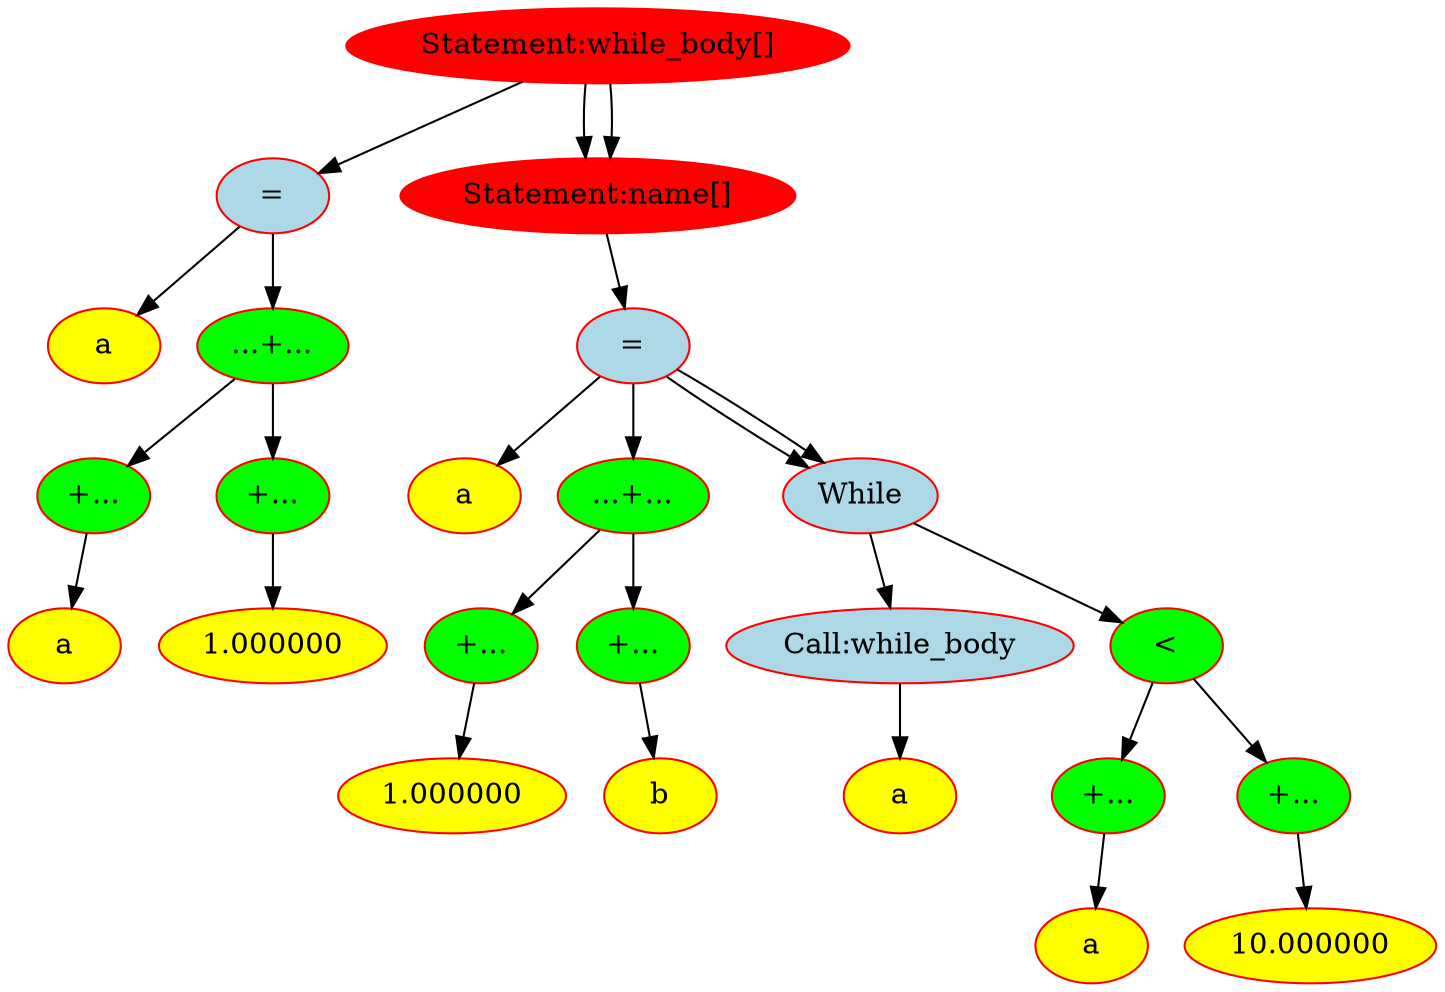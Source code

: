 digraph Dump{
node[color=red,fontsize=14, style=filled]
"0x55695e5ebf00" [label = "Statement:while_body[]" fillcolor = red]
"0x55695e5ebf00" -> "0x55695e5ebfa0"
"0x55695e5ebfa0" [label = "=" fillcolor=lightblue]
"0x55695e5ebfa0" -> "0x55695e5ebff0"
"0x55695e5ebff0" [label = "a" fillcolor=yellow]
"0x55695e5ebfa0" -> "0x55695e5ec0d0"
"0x55695e5ec0d0" [label = "...+..." fillcolor=green]
"0x55695e5ec0d0" -> "0x55695e5ec050"
"0x55695e5ec050" [label = "+..." fillcolor=green]
"0x55695e5ec050" -> "0x55695e5ec030"
"0x55695e5ec030" [label = "a" fillcolor=yellow]
"0x55695e5ec0d0" -> "0x55695e5ec0a0"
"0x55695e5ec0a0" [label = "+..." fillcolor=green]
"0x55695e5ec0a0" -> "0x55695e5ec080"
"0x55695e5ec080" [label = "1.000000" fillcolor=yellow]
"0x55695e5ebf00" -> "0x55695e5ec0f0"
"0x55695e5ebf00" -> "0x55695e5ec0f0"
"0x55695e5ec0f0" [label = "Statement:name[]" fillcolor = red]
"0x55695e5ec0f0" -> "0x55695e5ec1e0"
"0x55695e5ec1e0" [label = "=" fillcolor=lightblue]
"0x55695e5ec1e0" -> "0x55695e5ec210"
"0x55695e5ec210" [label = "a" fillcolor=yellow]
"0x55695e5ec1e0" -> "0x55695e5ec2f0"
"0x55695e5ec2f0" [label = "...+..." fillcolor=green]
"0x55695e5ec2f0" -> "0x55695e5ec250"
"0x55695e5ec250" [label = "+..." fillcolor=green]
"0x55695e5ec250" -> "0x55695e5ec230"
"0x55695e5ec230" [label = "1.000000" fillcolor=yellow]
"0x55695e5ec2f0" -> "0x55695e5ec2c0"
"0x55695e5ec2c0" [label = "+..." fillcolor=green]
"0x55695e5ec2c0" -> "0x55695e5ec2a0"
"0x55695e5ec2a0" [label = "b" fillcolor=yellow]
"0x55695e5ec1e0" -> "0x55695e5ec310"
"0x55695e5ec1e0" -> "0x55695e5ec310"
"0x55695e5ec310" [label = "While" fillcolor=lightblue]
"0x55695e5ec310" -> "0x55695e5ec430"
"0x55695e5ec430" [label = "Call:while_body" fillcolor=lightblue]
"0x55695e5ec430" -> "0x55695e5ec4a0"
"0x55695e5ec4a0" [label = "a" fillcolor=yellow]
"0x55695e5ec310" -> "0x55695e5ec400"
"0x55695e5ec400" [label = "<" fillcolor=green]
"0x55695e5ec400" -> "0x55695e5ec380"
"0x55695e5ec380" [label = "+..." fillcolor=green]
"0x55695e5ec380" -> "0x55695e5ec360"
"0x55695e5ec360" [label = "a" fillcolor=yellow]
"0x55695e5ec400" -> "0x55695e5ec3d0"
"0x55695e5ec3d0" [label = "+..." fillcolor=green]
"0x55695e5ec3d0" -> "0x55695e5ec3b0"
"0x55695e5ec3b0" [label = "10.000000" fillcolor=yellow]
}

